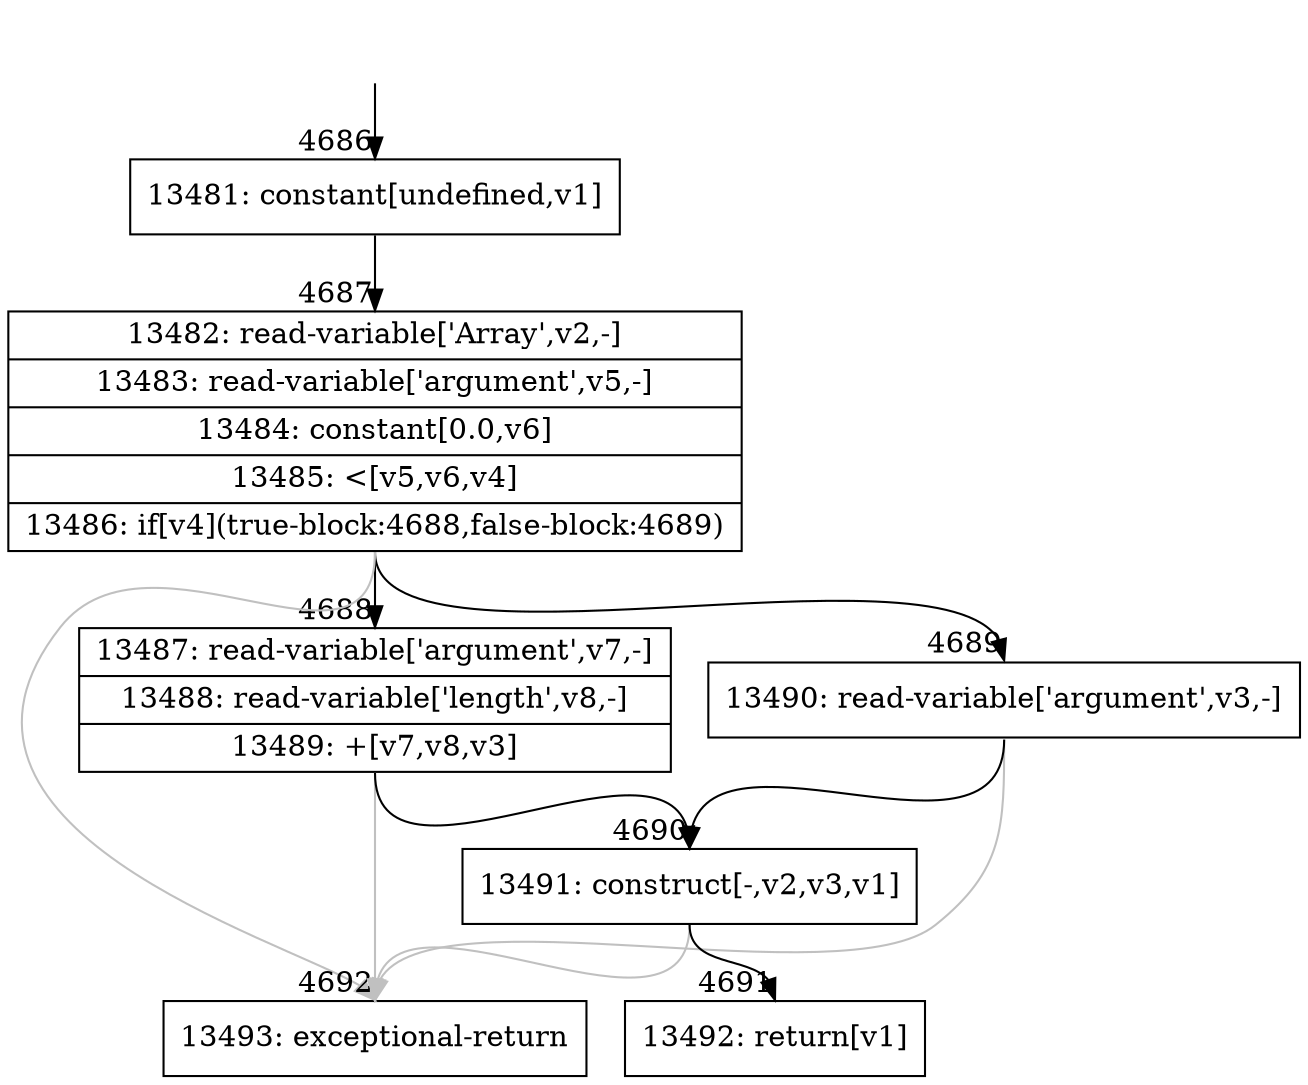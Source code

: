 digraph {
rankdir="TD"
BB_entry313[shape=none,label=""];
BB_entry313 -> BB4686 [tailport=s, headport=n, headlabel="    4686"]
BB4686 [shape=record label="{13481: constant[undefined,v1]}" ] 
BB4686 -> BB4687 [tailport=s, headport=n, headlabel="      4687"]
BB4687 [shape=record label="{13482: read-variable['Array',v2,-]|13483: read-variable['argument',v5,-]|13484: constant[0.0,v6]|13485: \<[v5,v6,v4]|13486: if[v4](true-block:4688,false-block:4689)}" ] 
BB4687 -> BB4688 [tailport=s, headport=n, headlabel="      4688"]
BB4687 -> BB4689 [tailport=s, headport=n, headlabel="      4689"]
BB4687 -> BB4692 [tailport=s, headport=n, color=gray, headlabel="      4692"]
BB4688 [shape=record label="{13487: read-variable['argument',v7,-]|13488: read-variable['length',v8,-]|13489: +[v7,v8,v3]}" ] 
BB4688 -> BB4690 [tailport=s, headport=n, headlabel="      4690"]
BB4688 -> BB4692 [tailport=s, headport=n, color=gray]
BB4689 [shape=record label="{13490: read-variable['argument',v3,-]}" ] 
BB4689 -> BB4690 [tailport=s, headport=n]
BB4689 -> BB4692 [tailport=s, headport=n, color=gray]
BB4690 [shape=record label="{13491: construct[-,v2,v3,v1]}" ] 
BB4690 -> BB4691 [tailport=s, headport=n, headlabel="      4691"]
BB4690 -> BB4692 [tailport=s, headport=n, color=gray]
BB4691 [shape=record label="{13492: return[v1]}" ] 
BB4692 [shape=record label="{13493: exceptional-return}" ] 
}
